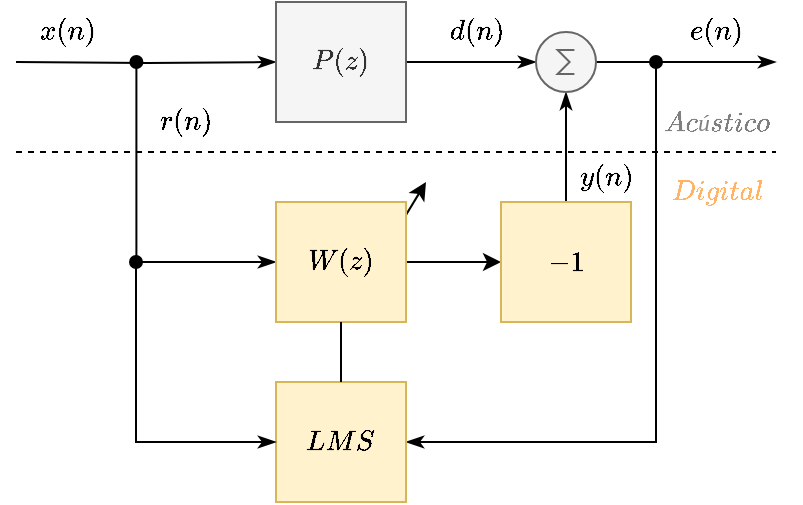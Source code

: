 <mxfile version="15.2.7" type="device"><diagram id="JyYydD_CVFqdHiStHYaI" name="Página-1"><mxGraphModel dx="487" dy="282" grid="1" gridSize="5" guides="1" tooltips="1" connect="1" arrows="1" fold="1" page="1" pageScale="1" pageWidth="1654" pageHeight="1169" math="1" shadow="0"><root><mxCell id="0"/><mxCell id="1" parent="0"/><mxCell id="OptY_vXmiNCx0TwDFVPl-38" value="" style="endArrow=classic;html=1;exitX=0.5;exitY=1;exitDx=0;exitDy=0;" parent="1" source="OptY_vXmiNCx0TwDFVPl-30" edge="1"><mxGeometry width="50" height="50" relative="1" as="geometry"><mxPoint x="365" y="255" as="sourcePoint"/><mxPoint x="305" y="200" as="targetPoint"/></mxGeometry></mxCell><mxCell id="OptY_vXmiNCx0TwDFVPl-2" style="edgeStyle=orthogonalEdgeStyle;rounded=0;orthogonalLoop=1;jettySize=auto;html=1;exitX=0;exitY=0.5;exitDx=0;exitDy=0;entryX=0;entryY=0.5;entryDx=0;entryDy=0;endArrow=classicThin;endFill=1;" parent="1" target="OptY_vXmiNCx0TwDFVPl-1" edge="1"><mxGeometry relative="1" as="geometry"><mxPoint x="100" y="140" as="sourcePoint"/></mxGeometry></mxCell><mxCell id="OptY_vXmiNCx0TwDFVPl-7" style="edgeStyle=orthogonalEdgeStyle;rounded=0;orthogonalLoop=1;jettySize=auto;html=1;exitX=1;exitY=0.5;exitDx=0;exitDy=0;entryX=0;entryY=0.5;entryDx=0;entryDy=0;entryPerimeter=0;startArrow=none;startFill=0;endArrow=classicThin;endFill=1;" parent="1" source="OptY_vXmiNCx0TwDFVPl-1" edge="1"><mxGeometry relative="1" as="geometry"><mxPoint x="360" y="140" as="targetPoint"/></mxGeometry></mxCell><mxCell id="OptY_vXmiNCx0TwDFVPl-1" value="$$P(z)$$" style="rounded=0;whiteSpace=wrap;html=1;fillColor=#f5f5f5;strokeColor=#666666;fontColor=#333333;fontStyle=1" parent="1" vertex="1"><mxGeometry x="230" y="110" width="65" height="60" as="geometry"/></mxCell><mxCell id="OptY_vXmiNCx0TwDFVPl-3" value="$$x(n)$$" style="text;html=1;align=center;verticalAlign=middle;resizable=0;points=[];autosize=1;strokeColor=none;fillColor=none;" parent="1" vertex="1"><mxGeometry x="95" y="115" width="60" height="20" as="geometry"/></mxCell><mxCell id="OptY_vXmiNCx0TwDFVPl-13" style="edgeStyle=orthogonalEdgeStyle;rounded=0;orthogonalLoop=1;jettySize=auto;html=1;exitX=1;exitY=0.5;exitDx=0;exitDy=0;exitPerimeter=0;startArrow=none;startFill=0;endArrow=classicThin;endFill=1;" parent="1" edge="1"><mxGeometry relative="1" as="geometry"><mxPoint x="480" y="140" as="targetPoint"/><mxPoint x="390" y="140" as="sourcePoint"/></mxGeometry></mxCell><mxCell id="OptY_vXmiNCx0TwDFVPl-10" style="edgeStyle=orthogonalEdgeStyle;rounded=0;orthogonalLoop=1;jettySize=auto;html=1;entryX=0.5;entryY=1;entryDx=0;entryDy=0;entryPerimeter=0;startArrow=none;startFill=0;endArrow=classicThin;endFill=1;exitX=0.5;exitY=0;exitDx=0;exitDy=0;" parent="1" source="iFblz9nKZEQA3e6z3Za0-1" edge="1"><mxGeometry relative="1" as="geometry"><mxPoint x="375" y="155" as="targetPoint"/><mxPoint x="375" y="240" as="sourcePoint"/></mxGeometry></mxCell><mxCell id="OptY_vXmiNCx0TwDFVPl-14" value="$$e(n)$$" style="text;html=1;align=center;verticalAlign=middle;resizable=0;points=[];autosize=1;strokeColor=none;fillColor=none;" parent="1" vertex="1"><mxGeometry x="420" y="115" width="60" height="20" as="geometry"/></mxCell><mxCell id="OptY_vXmiNCx0TwDFVPl-19" style="edgeStyle=orthogonalEdgeStyle;rounded=0;orthogonalLoop=1;jettySize=auto;html=1;exitX=0.5;exitY=0;exitDx=0;exitDy=0;exitPerimeter=0;startArrow=oval;startFill=1;endArrow=classicThin;endFill=1;entryX=0;entryY=0.5;entryDx=0;entryDy=0;" parent="1" target="OptY_vXmiNCx0TwDFVPl-30" edge="1"><mxGeometry relative="1" as="geometry"><mxPoint x="160.2" y="140" as="sourcePoint"/><mxPoint x="160" y="260" as="targetPoint"/><Array as="points"><mxPoint x="160" y="240"/></Array></mxGeometry></mxCell><mxCell id="OptY_vXmiNCx0TwDFVPl-20" value="" style="verticalLabelPosition=bottom;shadow=0;dashed=0;align=center;html=1;verticalAlign=top;shape=mxgraph.electrical.abstract.sum;fillColor=#f5f5f5;strokeColor=#666666;fontColor=#333333;" parent="1" vertex="1"><mxGeometry x="360" y="125" width="30" height="30" as="geometry"/></mxCell><mxCell id="iFblz9nKZEQA3e6z3Za0-3" style="edgeStyle=orthogonalEdgeStyle;rounded=0;orthogonalLoop=1;jettySize=auto;html=1;exitX=1;exitY=0.5;exitDx=0;exitDy=0;entryX=0;entryY=0.5;entryDx=0;entryDy=0;" parent="1" source="OptY_vXmiNCx0TwDFVPl-30" target="iFblz9nKZEQA3e6z3Za0-1" edge="1"><mxGeometry relative="1" as="geometry"/></mxCell><mxCell id="OptY_vXmiNCx0TwDFVPl-30" value="$$W(z)$$" style="rounded=0;whiteSpace=wrap;html=1;fillColor=#fff2cc;strokeColor=#d6b656;fontStyle=1" parent="1" vertex="1"><mxGeometry x="230" y="210" width="65" height="60" as="geometry"/></mxCell><mxCell id="OptY_vXmiNCx0TwDFVPl-32" value="" style="endArrow=none;dashed=1;html=1;" parent="1" edge="1"><mxGeometry width="50" height="50" relative="1" as="geometry"><mxPoint x="100" y="185" as="sourcePoint"/><mxPoint x="480" y="185" as="targetPoint"/><Array as="points"><mxPoint x="295" y="185"/></Array></mxGeometry></mxCell><mxCell id="OptY_vXmiNCx0TwDFVPl-35" style="edgeStyle=orthogonalEdgeStyle;rounded=0;orthogonalLoop=1;jettySize=auto;html=1;exitX=1;exitY=0.5;exitDx=0;exitDy=0;startArrow=oval;startFill=1;endArrow=classicThin;endFill=1;entryX=1;entryY=0.5;entryDx=0;entryDy=0;" parent="1" target="OptY_vXmiNCx0TwDFVPl-33" edge="1"><mxGeometry relative="1" as="geometry"><mxPoint x="420.0" y="140" as="sourcePoint"/><Array as="points"><mxPoint x="420" y="330"/></Array></mxGeometry></mxCell><mxCell id="OptY_vXmiNCx0TwDFVPl-33" value="$$LMS$$" style="rounded=0;whiteSpace=wrap;html=1;fillColor=#fff2cc;strokeColor=#d6b656;fontStyle=1" parent="1" vertex="1"><mxGeometry x="230" y="300" width="65" height="60" as="geometry"/></mxCell><mxCell id="OptY_vXmiNCx0TwDFVPl-37" value="" style="endArrow=none;html=1;exitX=0.5;exitY=0;exitDx=0;exitDy=0;entryX=0.5;entryY=1;entryDx=0;entryDy=0;" parent="1" source="OptY_vXmiNCx0TwDFVPl-33" target="OptY_vXmiNCx0TwDFVPl-30" edge="1"><mxGeometry width="50" height="50" relative="1" as="geometry"><mxPoint x="365" y="255" as="sourcePoint"/><mxPoint x="415" y="205" as="targetPoint"/></mxGeometry></mxCell><mxCell id="OptY_vXmiNCx0TwDFVPl-39" value="$$d(n)$$" style="text;html=1;align=center;verticalAlign=middle;resizable=0;points=[];autosize=1;strokeColor=none;fillColor=none;" parent="1" vertex="1"><mxGeometry x="300" y="115" width="60" height="20" as="geometry"/></mxCell><mxCell id="OptY_vXmiNCx0TwDFVPl-42" style="edgeStyle=orthogonalEdgeStyle;rounded=0;orthogonalLoop=1;jettySize=auto;html=1;startArrow=oval;startFill=1;endArrow=classicThin;endFill=1;entryX=0;entryY=0.5;entryDx=0;entryDy=0;" parent="1" target="OptY_vXmiNCx0TwDFVPl-33" edge="1"><mxGeometry relative="1" as="geometry"><Array as="points"><mxPoint x="160" y="330"/></Array><mxPoint x="160" y="240" as="sourcePoint"/></mxGeometry></mxCell><mxCell id="XzGeALFk6NJdkbz_mmVJ-3" value="$$y(n)$$" style="text;html=1;align=center;verticalAlign=middle;resizable=0;points=[];autosize=1;strokeColor=none;fillColor=none;" parent="1" vertex="1"><mxGeometry x="365" y="188" width="60" height="20" as="geometry"/></mxCell><mxCell id="XzGeALFk6NJdkbz_mmVJ-4" value="$$r(n)$$" style="text;html=1;align=center;verticalAlign=middle;resizable=0;points=[];autosize=1;strokeColor=none;fillColor=none;" parent="1" vertex="1"><mxGeometry x="155" y="160" width="60" height="20" as="geometry"/></mxCell><mxCell id="XzGeALFk6NJdkbz_mmVJ-5" value="$$Acústico$$" style="text;html=1;align=center;verticalAlign=middle;resizable=0;points=[];autosize=1;strokeColor=none;fillColor=none;fontColor=#808080;" parent="1" vertex="1"><mxGeometry x="407.5" y="160" width="85" height="20" as="geometry"/></mxCell><mxCell id="XzGeALFk6NJdkbz_mmVJ-6" value="$$Digital$$" style="text;html=1;align=center;verticalAlign=middle;resizable=0;points=[];autosize=1;strokeColor=none;fillColor=none;fontColor=#FFB366;" parent="1" vertex="1"><mxGeometry x="412.5" y="195" width="75" height="20" as="geometry"/></mxCell><mxCell id="iFblz9nKZEQA3e6z3Za0-1" value="$$-1$$" style="rounded=0;whiteSpace=wrap;html=1;fillColor=#fff2cc;strokeColor=#d6b656;fontStyle=1" parent="1" vertex="1"><mxGeometry x="342.5" y="210" width="65" height="60" as="geometry"/></mxCell></root></mxGraphModel></diagram></mxfile>
